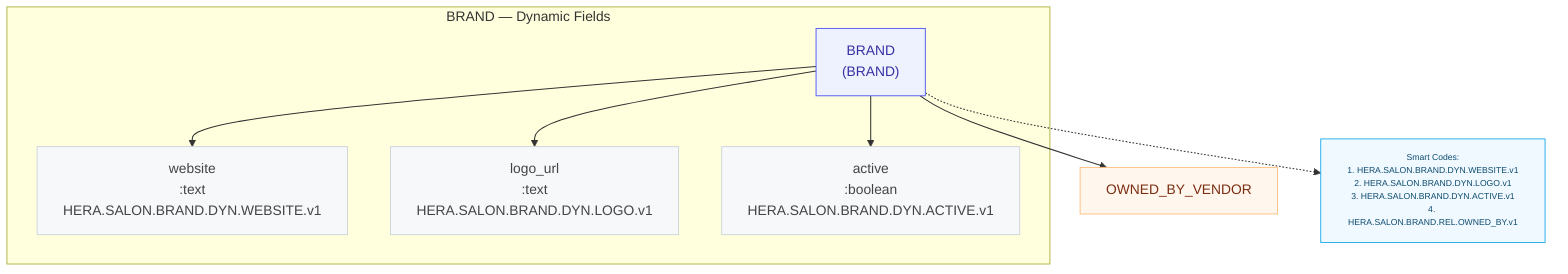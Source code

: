 %% Auto-generated by scripts/generate-mermaid-diagrams.ts
%% Preset: BRAND
graph TD
  %% Layout tuning
  linkStyle default stroke-width:1.2px

  %% Entity root node
  BRAND["BRAND\n(BRAND)"]:::entityClass
  classDef entityClass fill:#eef2ff,stroke:#6366f1,color:#3730a3,stroke-width:1.2px;

  subgraph "BRAND — Dynamic Fields"
    classDef fld fill:#f6f8fa,stroke:#c9d1d9,stroke-width:1px,color:#444;
    BRAND --> BRAND__website["website\n:text\nHERA.SALON.BRAND.DYN.WEBSITE.v1"]
    BRAND --> BRAND__logo_url["logo_url\n:text\nHERA.SALON.BRAND.DYN.LOGO.v1"]
    BRAND --> BRAND__active["active\n:boolean\nHERA.SALON.BRAND.DYN.ACTIVE.v1"]
    class BRAND__website fld;
    class BRAND__logo_url fld;
    class BRAND__active fld;
  end

  BRAND --> OWNED_BY["OWNED_BY_VENDOR"]
  classDef relTarget fill:#fff7ed,stroke:#fdba74,color:#7c2d12,stroke-width:1px;
  class OWNED_BY relTarget;

    BRAND_CODES["Smart Codes:<br/>1. HERA.SALON.BRAND.DYN.WEBSITE.v1<br/>2. HERA.SALON.BRAND.DYN.LOGO.v1<br/>3. HERA.SALON.BRAND.DYN.ACTIVE.v1<br/>4. HERA.SALON.BRAND.REL.OWNED_BY.v1"]
  BRAND -.-> BRAND_CODES
  class BRAND_CODES smartCodeClass;
  classDef smartCodeClass fill:#f0f9ff,stroke:#0ea5e9,color:#0c4a6e,stroke-width:1px,font-size:10px;